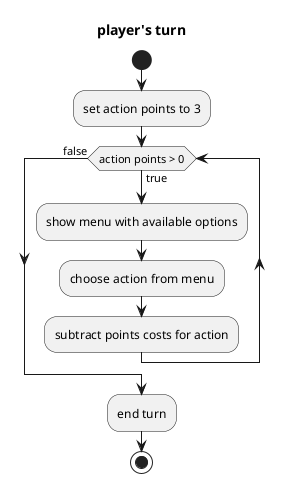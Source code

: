@startuml
'https://plantuml.com/activity-diagram-beta
title player's turn

start
:set action points to 3;
while (action points > 0) is (true)
    :show menu with available options;
    :choose action from menu;
    :subtract points costs for action;
endwhile (false)
    :end turn;
stop

@enduml

@startuml
'https://plantuml.com/class-diagram
title how user can play - propose class

interface ActionToPick {
    + execute(Map<CardTypes, List<Card>>)
}

class PlayerActions {
    - Player player
    - Map<CardTypes, List<Card>> availableCards
    - Map<UserActions, ActionToPick> actionsMap
}

enum UserActions {
    DRAW_CARD(1)
    REPLACE_HAND(3)
}

enum CardTypes {
    BASIC
    MAIN_DECK
    GRAVEYARD
}

@enduml

@startuml
'https://plantuml.com/activity-diagram-beta
title one point cost

start
:get main deck from availableCards;
#pink:(A)
note left
    Hint to get index
    ====
    card with index, can already be
    on the player's hand, the opponent's
    hand or on a graveyard
end note
while (index is valid?) is (true)
    :put card to player hand;
endwhile (false)
    :end;
stop

start
:get hand deck;
while (handDeckList > 0?) is (true)
    while (index of hand card is valid?) is (true)
        :put card to active cards list (on table);
        :roll 2 dices;
        if (dice score > can execute action) then (true)
        :execute actions on card;
        note left
            this can be done
            in another task
        end note
        else (false)
        endif
        :end;
        stop
    endwhile (false)
endwhile (false)
    :end;
stop

start
:get player's deck on table (active deck);
while (active deck > 0?) is (true)
    :show menu with active deck;
    :choose card;
    while (index of hand card is valid?) is (true)
        :roll 2 dices;
        if (dice score > can execute action) then (true)
        :execute actions on card;
        note left
            this can be done
            in another task
        end note
        else (false)
        endif
        :end;
        stop
    endwhile (false)
endwhile (false)
    :end;
stop

@enduml


@startuml
'https://plantuml.com/activity-diagram-beta
title two points cost

start
:show menu with monsters;
note left
    statistics, name,
    when can be attacked,
    effects of the attack
end note
while (select monster is correct?) is (true)
    if (attack conditions meet?) then (true)
        :roll 2 dices;
        if (roll score >= defeat monster) then (true)
            :monster card goes to player
             list of defeated monsters;
            :random put new monster;
        (false) elseif (roll score <= monster attack) then (true)
            :discard one card form hand;
        else (false)
        endif
        :end;
        stop
    else (false)
    endif
endwhile (false)
    :end;
stop

@enduml